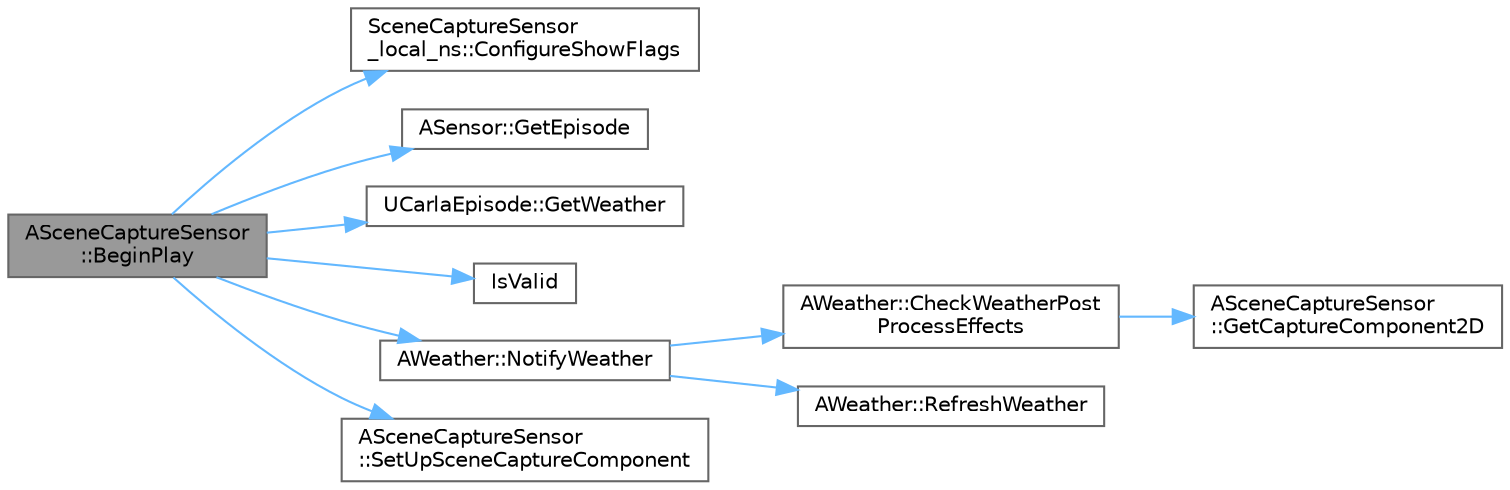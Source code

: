 digraph "ASceneCaptureSensor::BeginPlay"
{
 // INTERACTIVE_SVG=YES
 // LATEX_PDF_SIZE
  bgcolor="transparent";
  edge [fontname=Helvetica,fontsize=10,labelfontname=Helvetica,labelfontsize=10];
  node [fontname=Helvetica,fontsize=10,shape=box,height=0.2,width=0.4];
  rankdir="LR";
  Node1 [id="Node000001",label="ASceneCaptureSensor\l::BeginPlay",height=0.2,width=0.4,color="gray40", fillcolor="grey60", style="filled", fontcolor="black",tooltip=" "];
  Node1 -> Node2 [id="edge1_Node000001_Node000002",color="steelblue1",style="solid",tooltip=" "];
  Node2 [id="Node000002",label="SceneCaptureSensor\l_local_ns::ConfigureShowFlags",height=0.2,width=0.4,color="grey40", fillcolor="white", style="filled",URL="$d4/d8e/namespaceSceneCaptureSensor__local__ns.html#a5e8d262491281ea70be376da7a514d6d",tooltip=" "];
  Node1 -> Node3 [id="edge2_Node000001_Node000003",color="steelblue1",style="solid",tooltip=" "];
  Node3 [id="Node000003",label="ASensor::GetEpisode",height=0.2,width=0.4,color="grey40", fillcolor="white", style="filled",URL="$d3/d01/classASensor.html#adfbd2b80613e8936e27f29436d62812c",tooltip=" "];
  Node1 -> Node4 [id="edge3_Node000001_Node000004",color="steelblue1",style="solid",tooltip=" "];
  Node4 [id="Node000004",label="UCarlaEpisode::GetWeather",height=0.2,width=0.4,color="grey40", fillcolor="white", style="filled",URL="$dc/d84/classUCarlaEpisode.html#a5d81c1fd718b924731f7ae34e09b4612",tooltip=" "];
  Node1 -> Node5 [id="edge4_Node000001_Node000005",color="steelblue1",style="solid",tooltip=" "];
  Node5 [id="Node000005",label="IsValid",height=0.2,width=0.4,color="grey40", fillcolor="white", style="filled",URL="$d2/d40/TrafficLightBase_8cpp.html#a1459952e95242b0c926376d0bb4692b8",tooltip=" "];
  Node1 -> Node6 [id="edge5_Node000001_Node000006",color="steelblue1",style="solid",tooltip=" "];
  Node6 [id="Node000006",label="AWeather::NotifyWeather",height=0.2,width=0.4,color="grey40", fillcolor="white", style="filled",URL="$de/d75/classAWeather.html#a9f4a4457b661e01f69aa787457203e4d",tooltip="Notifing the weather to the blueprint's event"];
  Node6 -> Node7 [id="edge6_Node000006_Node000007",color="steelblue1",style="solid",tooltip=" "];
  Node7 [id="Node000007",label="AWeather::CheckWeatherPost\lProcessEffects",height=0.2,width=0.4,color="grey40", fillcolor="white", style="filled",URL="$de/d75/classAWeather.html#a924ac29b9a6ab92c8137da8661e2b35a",tooltip=" "];
  Node7 -> Node8 [id="edge7_Node000007_Node000008",color="steelblue1",style="solid",tooltip=" "];
  Node8 [id="Node000008",label="ASceneCaptureSensor\l::GetCaptureComponent2D",height=0.2,width=0.4,color="grey40", fillcolor="white", style="filled",URL="$d4/d60/classASceneCaptureSensor.html#a6abb372aa02dac0b573a671ccc74714d",tooltip=" "];
  Node6 -> Node9 [id="edge8_Node000006_Node000009",color="steelblue1",style="solid",tooltip=" "];
  Node9 [id="Node000009",label="AWeather::RefreshWeather",height=0.2,width=0.4,color="grey40", fillcolor="white", style="filled",URL="$de/d75/classAWeather.html#abfa22fbe6e2940b283a6b186aec0cd60",tooltip=" "];
  Node1 -> Node10 [id="edge9_Node000001_Node000010",color="steelblue1",style="solid",tooltip=" "];
  Node10 [id="Node000010",label="ASceneCaptureSensor\l::SetUpSceneCaptureComponent",height=0.2,width=0.4,color="grey40", fillcolor="white", style="filled",URL="$d4/d60/classASceneCaptureSensor.html#a92ebb4f1cfdc64f8cc8550f741651c59",tooltip=" "];
}
